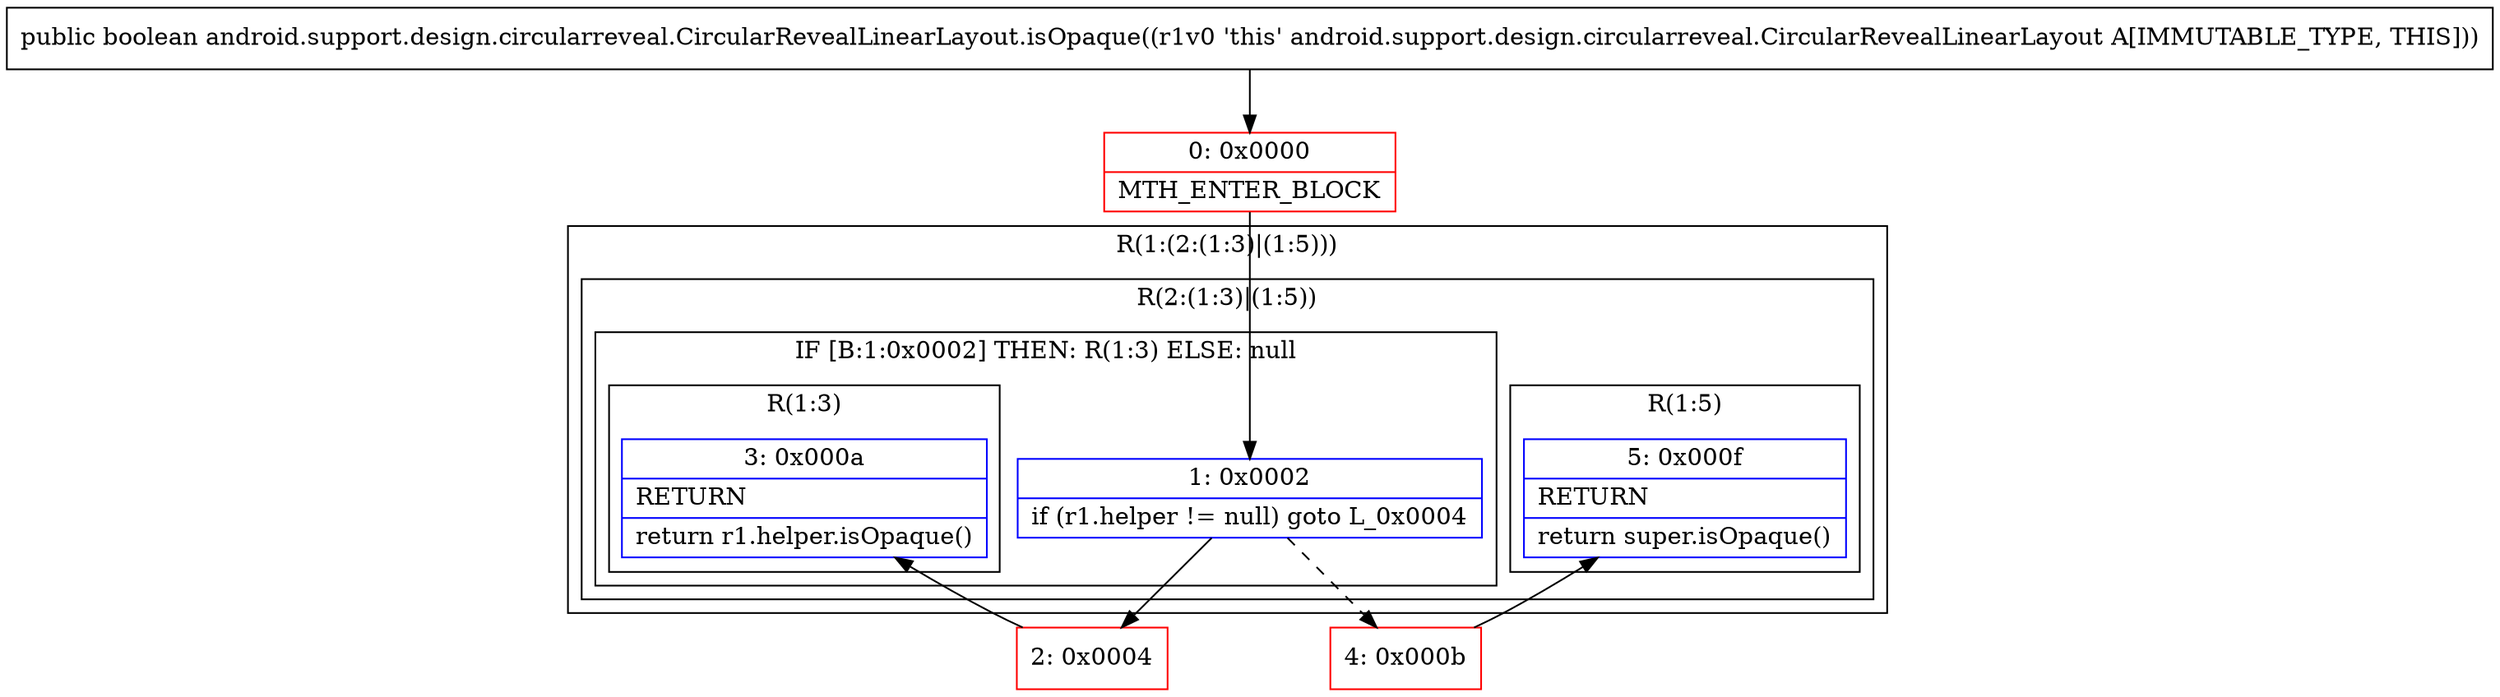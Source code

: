 digraph "CFG forandroid.support.design.circularreveal.CircularRevealLinearLayout.isOpaque()Z" {
subgraph cluster_Region_2010629293 {
label = "R(1:(2:(1:3)|(1:5)))";
node [shape=record,color=blue];
subgraph cluster_Region_908048511 {
label = "R(2:(1:3)|(1:5))";
node [shape=record,color=blue];
subgraph cluster_IfRegion_788856657 {
label = "IF [B:1:0x0002] THEN: R(1:3) ELSE: null";
node [shape=record,color=blue];
Node_1 [shape=record,label="{1\:\ 0x0002|if (r1.helper != null) goto L_0x0004\l}"];
subgraph cluster_Region_677556178 {
label = "R(1:3)";
node [shape=record,color=blue];
Node_3 [shape=record,label="{3\:\ 0x000a|RETURN\l|return r1.helper.isOpaque()\l}"];
}
}
subgraph cluster_Region_1641669855 {
label = "R(1:5)";
node [shape=record,color=blue];
Node_5 [shape=record,label="{5\:\ 0x000f|RETURN\l|return super.isOpaque()\l}"];
}
}
}
Node_0 [shape=record,color=red,label="{0\:\ 0x0000|MTH_ENTER_BLOCK\l}"];
Node_2 [shape=record,color=red,label="{2\:\ 0x0004}"];
Node_4 [shape=record,color=red,label="{4\:\ 0x000b}"];
MethodNode[shape=record,label="{public boolean android.support.design.circularreveal.CircularRevealLinearLayout.isOpaque((r1v0 'this' android.support.design.circularreveal.CircularRevealLinearLayout A[IMMUTABLE_TYPE, THIS])) }"];
MethodNode -> Node_0;
Node_1 -> Node_2;
Node_1 -> Node_4[style=dashed];
Node_0 -> Node_1;
Node_2 -> Node_3;
Node_4 -> Node_5;
}

